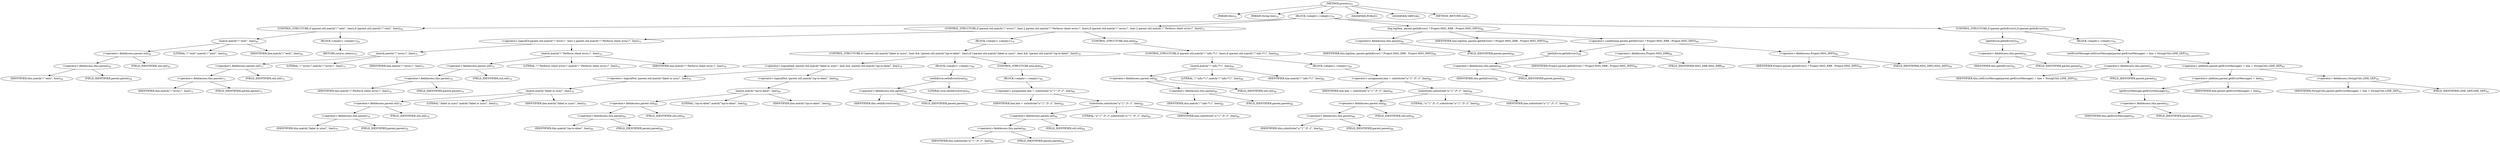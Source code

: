 digraph "process" {  
"19" [label = <(METHOD,process)<SUB>55</SUB>> ]
"20" [label = <(PARAM,this)<SUB>55</SUB>> ]
"21" [label = <(PARAM,String line)<SUB>55</SUB>> ]
"22" [label = <(BLOCK,&lt;empty&gt;,&lt;empty&gt;)<SUB>55</SUB>> ]
"23" [label = <(CONTROL_STRUCTURE,if (parent.util.match(&quot;/^exit/&quot;, line)),if (parent.util.match(&quot;/^exit/&quot;, line)))<SUB>56</SUB>> ]
"24" [label = <(match,match(&quot;/^exit/&quot;, line))<SUB>56</SUB>> ]
"25" [label = <(&lt;operator&gt;.fieldAccess,parent.util)<SUB>56</SUB>> ]
"26" [label = <(&lt;operator&gt;.fieldAccess,this.parent)<SUB>56</SUB>> ]
"27" [label = <(IDENTIFIER,this,match(&quot;/^exit/&quot;, line))<SUB>56</SUB>> ]
"28" [label = <(FIELD_IDENTIFIER,parent,parent)<SUB>56</SUB>> ]
"29" [label = <(FIELD_IDENTIFIER,util,util)<SUB>56</SUB>> ]
"30" [label = <(LITERAL,&quot;/^exit/&quot;,match(&quot;/^exit/&quot;, line))<SUB>56</SUB>> ]
"31" [label = <(IDENTIFIER,line,match(&quot;/^exit/&quot;, line))<SUB>56</SUB>> ]
"32" [label = <(BLOCK,&lt;empty&gt;,&lt;empty&gt;)<SUB>56</SUB>> ]
"33" [label = <(RETURN,return;,return;)<SUB>57</SUB>> ]
"34" [label = <(CONTROL_STRUCTURE,if (parent.util.match(&quot;/^error:/&quot;, line) || parent.util.match(&quot;/^Perforce client error:/&quot;, line)),if (parent.util.match(&quot;/^error:/&quot;, line) || parent.util.match(&quot;/^Perforce client error:/&quot;, line)))<SUB>73</SUB>> ]
"35" [label = <(&lt;operator&gt;.logicalOr,parent.util.match(&quot;/^error:/&quot;, line) || parent.util.match(&quot;/^Perforce client error:/&quot;, line))<SUB>73</SUB>> ]
"36" [label = <(match,match(&quot;/^error:/&quot;, line))<SUB>73</SUB>> ]
"37" [label = <(&lt;operator&gt;.fieldAccess,parent.util)<SUB>73</SUB>> ]
"38" [label = <(&lt;operator&gt;.fieldAccess,this.parent)<SUB>73</SUB>> ]
"39" [label = <(IDENTIFIER,this,match(&quot;/^error:/&quot;, line))<SUB>73</SUB>> ]
"40" [label = <(FIELD_IDENTIFIER,parent,parent)<SUB>73</SUB>> ]
"41" [label = <(FIELD_IDENTIFIER,util,util)<SUB>73</SUB>> ]
"42" [label = <(LITERAL,&quot;/^error:/&quot;,match(&quot;/^error:/&quot;, line))<SUB>73</SUB>> ]
"43" [label = <(IDENTIFIER,line,match(&quot;/^error:/&quot;, line))<SUB>73</SUB>> ]
"44" [label = <(match,match(&quot;/^Perforce client error:/&quot;, line))<SUB>74</SUB>> ]
"45" [label = <(&lt;operator&gt;.fieldAccess,parent.util)<SUB>74</SUB>> ]
"46" [label = <(&lt;operator&gt;.fieldAccess,this.parent)<SUB>74</SUB>> ]
"47" [label = <(IDENTIFIER,this,match(&quot;/^Perforce client error:/&quot;, line))<SUB>74</SUB>> ]
"48" [label = <(FIELD_IDENTIFIER,parent,parent)<SUB>74</SUB>> ]
"49" [label = <(FIELD_IDENTIFIER,util,util)<SUB>74</SUB>> ]
"50" [label = <(LITERAL,&quot;/^Perforce client error:/&quot;,match(&quot;/^Perforce client error:/&quot;, line))<SUB>74</SUB>> ]
"51" [label = <(IDENTIFIER,line,match(&quot;/^Perforce client error:/&quot;, line))<SUB>74</SUB>> ]
"52" [label = <(BLOCK,&lt;empty&gt;,&lt;empty&gt;)<SUB>74</SUB>> ]
"53" [label = <(CONTROL_STRUCTURE,if (!parent.util.match(&quot;/label in sync/&quot;, line) &amp;&amp; !parent.util.match(&quot;/up-to-date/&quot;, line)),if (!parent.util.match(&quot;/label in sync/&quot;, line) &amp;&amp; !parent.util.match(&quot;/up-to-date/&quot;, line)))<SUB>79</SUB>> ]
"54" [label = <(&lt;operator&gt;.logicalAnd,!parent.util.match(&quot;/label in sync/&quot;, line) &amp;&amp; !parent.util.match(&quot;/up-to-date/&quot;, line))<SUB>79</SUB>> ]
"55" [label = <(&lt;operator&gt;.logicalNot,!parent.util.match(&quot;/label in sync/&quot;, line))<SUB>79</SUB>> ]
"56" [label = <(match,match(&quot;/label in sync/&quot;, line))<SUB>79</SUB>> ]
"57" [label = <(&lt;operator&gt;.fieldAccess,parent.util)<SUB>79</SUB>> ]
"58" [label = <(&lt;operator&gt;.fieldAccess,this.parent)<SUB>79</SUB>> ]
"59" [label = <(IDENTIFIER,this,match(&quot;/label in sync/&quot;, line))<SUB>79</SUB>> ]
"60" [label = <(FIELD_IDENTIFIER,parent,parent)<SUB>79</SUB>> ]
"61" [label = <(FIELD_IDENTIFIER,util,util)<SUB>79</SUB>> ]
"62" [label = <(LITERAL,&quot;/label in sync/&quot;,match(&quot;/label in sync/&quot;, line))<SUB>79</SUB>> ]
"63" [label = <(IDENTIFIER,line,match(&quot;/label in sync/&quot;, line))<SUB>79</SUB>> ]
"64" [label = <(&lt;operator&gt;.logicalNot,!parent.util.match(&quot;/up-to-date/&quot;, line))<SUB>80</SUB>> ]
"65" [label = <(match,match(&quot;/up-to-date/&quot;, line))<SUB>80</SUB>> ]
"66" [label = <(&lt;operator&gt;.fieldAccess,parent.util)<SUB>80</SUB>> ]
"67" [label = <(&lt;operator&gt;.fieldAccess,this.parent)<SUB>80</SUB>> ]
"68" [label = <(IDENTIFIER,this,match(&quot;/up-to-date/&quot;, line))<SUB>80</SUB>> ]
"69" [label = <(FIELD_IDENTIFIER,parent,parent)<SUB>80</SUB>> ]
"70" [label = <(FIELD_IDENTIFIER,util,util)<SUB>80</SUB>> ]
"71" [label = <(LITERAL,&quot;/up-to-date/&quot;,match(&quot;/up-to-date/&quot;, line))<SUB>80</SUB>> ]
"72" [label = <(IDENTIFIER,line,match(&quot;/up-to-date/&quot;, line))<SUB>80</SUB>> ]
"73" [label = <(BLOCK,&lt;empty&gt;,&lt;empty&gt;)<SUB>80</SUB>> ]
"74" [label = <(setInError,setInError(true))<SUB>81</SUB>> ]
"75" [label = <(&lt;operator&gt;.fieldAccess,this.parent)<SUB>81</SUB>> ]
"76" [label = <(IDENTIFIER,this,setInError(true))<SUB>81</SUB>> ]
"77" [label = <(FIELD_IDENTIFIER,parent,parent)<SUB>81</SUB>> ]
"78" [label = <(LITERAL,true,setInError(true))<SUB>81</SUB>> ]
"79" [label = <(CONTROL_STRUCTURE,else,else)<SUB>82</SUB>> ]
"80" [label = <(BLOCK,&lt;empty&gt;,&lt;empty&gt;)<SUB>82</SUB>> ]
"81" [label = <(&lt;operator&gt;.assignment,line = substitute(&quot;s/^[^:]*: //&quot;, line))<SUB>84</SUB>> ]
"82" [label = <(IDENTIFIER,line,line = substitute(&quot;s/^[^:]*: //&quot;, line))<SUB>84</SUB>> ]
"83" [label = <(substitute,substitute(&quot;s/^[^:]*: //&quot;, line))<SUB>84</SUB>> ]
"84" [label = <(&lt;operator&gt;.fieldAccess,parent.util)<SUB>84</SUB>> ]
"85" [label = <(&lt;operator&gt;.fieldAccess,this.parent)<SUB>84</SUB>> ]
"86" [label = <(IDENTIFIER,this,substitute(&quot;s/^[^:]*: //&quot;, line))<SUB>84</SUB>> ]
"87" [label = <(FIELD_IDENTIFIER,parent,parent)<SUB>84</SUB>> ]
"88" [label = <(FIELD_IDENTIFIER,util,util)<SUB>84</SUB>> ]
"89" [label = <(LITERAL,&quot;s/^[^:]*: //&quot;,substitute(&quot;s/^[^:]*: //&quot;, line))<SUB>84</SUB>> ]
"90" [label = <(IDENTIFIER,line,substitute(&quot;s/^[^:]*: //&quot;, line))<SUB>84</SUB>> ]
"91" [label = <(CONTROL_STRUCTURE,else,else)<SUB>86</SUB>> ]
"92" [label = <(CONTROL_STRUCTURE,if (parent.util.match(&quot;/^info.*?:/&quot;, line)),if (parent.util.match(&quot;/^info.*?:/&quot;, line)))<SUB>86</SUB>> ]
"93" [label = <(match,match(&quot;/^info.*?:/&quot;, line))<SUB>86</SUB>> ]
"94" [label = <(&lt;operator&gt;.fieldAccess,parent.util)<SUB>86</SUB>> ]
"95" [label = <(&lt;operator&gt;.fieldAccess,this.parent)<SUB>86</SUB>> ]
"96" [label = <(IDENTIFIER,this,match(&quot;/^info.*?:/&quot;, line))<SUB>86</SUB>> ]
"97" [label = <(FIELD_IDENTIFIER,parent,parent)<SUB>86</SUB>> ]
"98" [label = <(FIELD_IDENTIFIER,util,util)<SUB>86</SUB>> ]
"99" [label = <(LITERAL,&quot;/^info.*?:/&quot;,match(&quot;/^info.*?:/&quot;, line))<SUB>86</SUB>> ]
"100" [label = <(IDENTIFIER,line,match(&quot;/^info.*?:/&quot;, line))<SUB>86</SUB>> ]
"101" [label = <(BLOCK,&lt;empty&gt;,&lt;empty&gt;)<SUB>86</SUB>> ]
"102" [label = <(&lt;operator&gt;.assignment,line = substitute(&quot;s/^[^:]*: //&quot;, line))<SUB>88</SUB>> ]
"103" [label = <(IDENTIFIER,line,line = substitute(&quot;s/^[^:]*: //&quot;, line))<SUB>88</SUB>> ]
"104" [label = <(substitute,substitute(&quot;s/^[^:]*: //&quot;, line))<SUB>88</SUB>> ]
"105" [label = <(&lt;operator&gt;.fieldAccess,parent.util)<SUB>88</SUB>> ]
"106" [label = <(&lt;operator&gt;.fieldAccess,this.parent)<SUB>88</SUB>> ]
"107" [label = <(IDENTIFIER,this,substitute(&quot;s/^[^:]*: //&quot;, line))<SUB>88</SUB>> ]
"108" [label = <(FIELD_IDENTIFIER,parent,parent)<SUB>88</SUB>> ]
"109" [label = <(FIELD_IDENTIFIER,util,util)<SUB>88</SUB>> ]
"110" [label = <(LITERAL,&quot;s/^[^:]*: //&quot;,substitute(&quot;s/^[^:]*: //&quot;, line))<SUB>88</SUB>> ]
"111" [label = <(IDENTIFIER,line,substitute(&quot;s/^[^:]*: //&quot;, line))<SUB>88</SUB>> ]
"112" [label = <(log,log(line, parent.getInError() ? Project.MSG_ERR : Project.MSG_INFO))<SUB>90</SUB>> ]
"113" [label = <(&lt;operator&gt;.fieldAccess,this.parent)<SUB>90</SUB>> ]
"114" [label = <(IDENTIFIER,this,log(line, parent.getInError() ? Project.MSG_ERR : Project.MSG_INFO))<SUB>90</SUB>> ]
"115" [label = <(FIELD_IDENTIFIER,parent,parent)<SUB>90</SUB>> ]
"116" [label = <(IDENTIFIER,line,log(line, parent.getInError() ? Project.MSG_ERR : Project.MSG_INFO))<SUB>90</SUB>> ]
"117" [label = <(&lt;operator&gt;.conditional,parent.getInError() ? Project.MSG_ERR : Project.MSG_INFO)<SUB>90</SUB>> ]
"118" [label = <(getInError,getInError())<SUB>90</SUB>> ]
"119" [label = <(&lt;operator&gt;.fieldAccess,this.parent)<SUB>90</SUB>> ]
"120" [label = <(IDENTIFIER,this,getInError())<SUB>90</SUB>> ]
"121" [label = <(FIELD_IDENTIFIER,parent,parent)<SUB>90</SUB>> ]
"122" [label = <(&lt;operator&gt;.fieldAccess,Project.MSG_ERR)<SUB>90</SUB>> ]
"123" [label = <(IDENTIFIER,Project,parent.getInError() ? Project.MSG_ERR : Project.MSG_INFO)<SUB>90</SUB>> ]
"124" [label = <(FIELD_IDENTIFIER,MSG_ERR,MSG_ERR)<SUB>90</SUB>> ]
"125" [label = <(&lt;operator&gt;.fieldAccess,Project.MSG_INFO)<SUB>90</SUB>> ]
"126" [label = <(IDENTIFIER,Project,parent.getInError() ? Project.MSG_ERR : Project.MSG_INFO)<SUB>90</SUB>> ]
"127" [label = <(FIELD_IDENTIFIER,MSG_INFO,MSG_INFO)<SUB>90</SUB>> ]
"128" [label = <(CONTROL_STRUCTURE,if (parent.getInError()),if (parent.getInError()))<SUB>92</SUB>> ]
"129" [label = <(getInError,getInError())<SUB>92</SUB>> ]
"130" [label = <(&lt;operator&gt;.fieldAccess,this.parent)<SUB>92</SUB>> ]
"131" [label = <(IDENTIFIER,this,getInError())<SUB>92</SUB>> ]
"132" [label = <(FIELD_IDENTIFIER,parent,parent)<SUB>92</SUB>> ]
"133" [label = <(BLOCK,&lt;empty&gt;,&lt;empty&gt;)<SUB>92</SUB>> ]
"134" [label = <(setErrorMessage,setErrorMessage(parent.getErrorMessage() + line + StringUtils.LINE_SEP))<SUB>93</SUB>> ]
"135" [label = <(&lt;operator&gt;.fieldAccess,this.parent)<SUB>93</SUB>> ]
"136" [label = <(IDENTIFIER,this,setErrorMessage(parent.getErrorMessage() + line + StringUtils.LINE_SEP))<SUB>93</SUB>> ]
"137" [label = <(FIELD_IDENTIFIER,parent,parent)<SUB>93</SUB>> ]
"138" [label = <(&lt;operator&gt;.addition,parent.getErrorMessage() + line + StringUtils.LINE_SEP)<SUB>93</SUB>> ]
"139" [label = <(&lt;operator&gt;.addition,parent.getErrorMessage() + line)<SUB>93</SUB>> ]
"140" [label = <(getErrorMessage,getErrorMessage())<SUB>93</SUB>> ]
"141" [label = <(&lt;operator&gt;.fieldAccess,this.parent)<SUB>93</SUB>> ]
"142" [label = <(IDENTIFIER,this,getErrorMessage())<SUB>93</SUB>> ]
"143" [label = <(FIELD_IDENTIFIER,parent,parent)<SUB>93</SUB>> ]
"144" [label = <(IDENTIFIER,line,parent.getErrorMessage() + line)<SUB>93</SUB>> ]
"145" [label = <(&lt;operator&gt;.fieldAccess,StringUtils.LINE_SEP)<SUB>93</SUB>> ]
"146" [label = <(IDENTIFIER,StringUtils,parent.getErrorMessage() + line + StringUtils.LINE_SEP)<SUB>93</SUB>> ]
"147" [label = <(FIELD_IDENTIFIER,LINE_SEP,LINE_SEP)<SUB>93</SUB>> ]
"148" [label = <(MODIFIER,PUBLIC)> ]
"149" [label = <(MODIFIER,VIRTUAL)> ]
"150" [label = <(METHOD_RETURN,void)<SUB>55</SUB>> ]
  "19" -> "20" 
  "19" -> "21" 
  "19" -> "22" 
  "19" -> "148" 
  "19" -> "149" 
  "19" -> "150" 
  "22" -> "23" 
  "22" -> "34" 
  "22" -> "112" 
  "22" -> "128" 
  "23" -> "24" 
  "23" -> "32" 
  "24" -> "25" 
  "24" -> "30" 
  "24" -> "31" 
  "25" -> "26" 
  "25" -> "29" 
  "26" -> "27" 
  "26" -> "28" 
  "32" -> "33" 
  "34" -> "35" 
  "34" -> "52" 
  "34" -> "91" 
  "35" -> "36" 
  "35" -> "44" 
  "36" -> "37" 
  "36" -> "42" 
  "36" -> "43" 
  "37" -> "38" 
  "37" -> "41" 
  "38" -> "39" 
  "38" -> "40" 
  "44" -> "45" 
  "44" -> "50" 
  "44" -> "51" 
  "45" -> "46" 
  "45" -> "49" 
  "46" -> "47" 
  "46" -> "48" 
  "52" -> "53" 
  "53" -> "54" 
  "53" -> "73" 
  "53" -> "79" 
  "54" -> "55" 
  "54" -> "64" 
  "55" -> "56" 
  "56" -> "57" 
  "56" -> "62" 
  "56" -> "63" 
  "57" -> "58" 
  "57" -> "61" 
  "58" -> "59" 
  "58" -> "60" 
  "64" -> "65" 
  "65" -> "66" 
  "65" -> "71" 
  "65" -> "72" 
  "66" -> "67" 
  "66" -> "70" 
  "67" -> "68" 
  "67" -> "69" 
  "73" -> "74" 
  "74" -> "75" 
  "74" -> "78" 
  "75" -> "76" 
  "75" -> "77" 
  "79" -> "80" 
  "80" -> "81" 
  "81" -> "82" 
  "81" -> "83" 
  "83" -> "84" 
  "83" -> "89" 
  "83" -> "90" 
  "84" -> "85" 
  "84" -> "88" 
  "85" -> "86" 
  "85" -> "87" 
  "91" -> "92" 
  "92" -> "93" 
  "92" -> "101" 
  "93" -> "94" 
  "93" -> "99" 
  "93" -> "100" 
  "94" -> "95" 
  "94" -> "98" 
  "95" -> "96" 
  "95" -> "97" 
  "101" -> "102" 
  "102" -> "103" 
  "102" -> "104" 
  "104" -> "105" 
  "104" -> "110" 
  "104" -> "111" 
  "105" -> "106" 
  "105" -> "109" 
  "106" -> "107" 
  "106" -> "108" 
  "112" -> "113" 
  "112" -> "116" 
  "112" -> "117" 
  "113" -> "114" 
  "113" -> "115" 
  "117" -> "118" 
  "117" -> "122" 
  "117" -> "125" 
  "118" -> "119" 
  "119" -> "120" 
  "119" -> "121" 
  "122" -> "123" 
  "122" -> "124" 
  "125" -> "126" 
  "125" -> "127" 
  "128" -> "129" 
  "128" -> "133" 
  "129" -> "130" 
  "130" -> "131" 
  "130" -> "132" 
  "133" -> "134" 
  "134" -> "135" 
  "134" -> "138" 
  "135" -> "136" 
  "135" -> "137" 
  "138" -> "139" 
  "138" -> "145" 
  "139" -> "140" 
  "139" -> "144" 
  "140" -> "141" 
  "141" -> "142" 
  "141" -> "143" 
  "145" -> "146" 
  "145" -> "147" 
}
